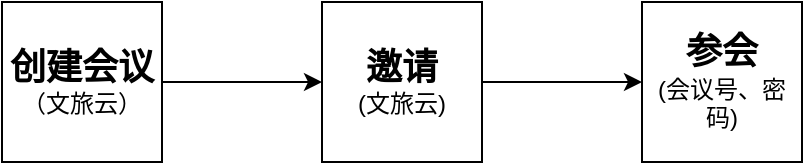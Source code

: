 <mxfile version="17.4.2" type="github">
  <diagram id="dWDWc4EyFyWDF9khaK5P" name="第 1 页">
    <mxGraphModel dx="1422" dy="794" grid="1" gridSize="10" guides="1" tooltips="1" connect="1" arrows="1" fold="1" page="1" pageScale="1" pageWidth="827" pageHeight="1169" math="0" shadow="0">
      <root>
        <mxCell id="0" />
        <mxCell id="1" parent="0" />
        <mxCell id="IIWNN38p0S4MDQGoE7q6-3" value="" style="edgeStyle=orthogonalEdgeStyle;rounded=0;orthogonalLoop=1;jettySize=auto;html=1;" parent="1" source="IIWNN38p0S4MDQGoE7q6-1" target="IIWNN38p0S4MDQGoE7q6-2" edge="1">
          <mxGeometry relative="1" as="geometry" />
        </mxCell>
        <mxCell id="IIWNN38p0S4MDQGoE7q6-1" value="&lt;font style=&quot;font-size: 18px&quot;&gt;&lt;b&gt;创建会议&lt;/b&gt;&lt;/font&gt;&lt;br&gt;（文旅云）" style="whiteSpace=wrap;html=1;aspect=fixed;" parent="1" vertex="1">
          <mxGeometry x="40" y="200" width="80" height="80" as="geometry" />
        </mxCell>
        <mxCell id="IIWNN38p0S4MDQGoE7q6-5" value="" style="edgeStyle=orthogonalEdgeStyle;rounded=0;orthogonalLoop=1;jettySize=auto;html=1;" parent="1" source="IIWNN38p0S4MDQGoE7q6-2" target="IIWNN38p0S4MDQGoE7q6-4" edge="1">
          <mxGeometry relative="1" as="geometry" />
        </mxCell>
        <mxCell id="IIWNN38p0S4MDQGoE7q6-2" value="&lt;b&gt;&lt;font style=&quot;font-size: 18px&quot;&gt;邀请&lt;/font&gt;&lt;/b&gt;&lt;br&gt;(文旅云)" style="whiteSpace=wrap;html=1;aspect=fixed;" parent="1" vertex="1">
          <mxGeometry x="200" y="200" width="80" height="80" as="geometry" />
        </mxCell>
        <mxCell id="IIWNN38p0S4MDQGoE7q6-4" value="&lt;b&gt;&lt;font style=&quot;font-size: 18px&quot;&gt;参会&lt;/font&gt;&lt;/b&gt;&lt;br&gt;(会议号、密码)" style="whiteSpace=wrap;html=1;aspect=fixed;" parent="1" vertex="1">
          <mxGeometry x="360" y="200" width="80" height="80" as="geometry" />
        </mxCell>
      </root>
    </mxGraphModel>
  </diagram>
</mxfile>
